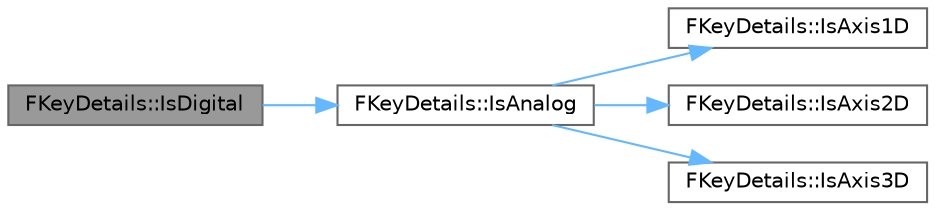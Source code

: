 digraph "FKeyDetails::IsDigital"
{
 // INTERACTIVE_SVG=YES
 // LATEX_PDF_SIZE
  bgcolor="transparent";
  edge [fontname=Helvetica,fontsize=10,labelfontname=Helvetica,labelfontsize=10];
  node [fontname=Helvetica,fontsize=10,shape=box,height=0.2,width=0.4];
  rankdir="LR";
  Node1 [id="Node000001",label="FKeyDetails::IsDigital",height=0.2,width=0.4,color="gray40", fillcolor="grey60", style="filled", fontcolor="black",tooltip=" "];
  Node1 -> Node2 [id="edge1_Node000001_Node000002",color="steelblue1",style="solid",tooltip=" "];
  Node2 [id="Node000002",label="FKeyDetails::IsAnalog",height=0.2,width=0.4,color="grey40", fillcolor="white", style="filled",URL="$d1/d04/structFKeyDetails.html#ab6b1f3c8fc06e451a1923373e4dce846",tooltip=" "];
  Node2 -> Node3 [id="edge2_Node000002_Node000003",color="steelblue1",style="solid",tooltip=" "];
  Node3 [id="Node000003",label="FKeyDetails::IsAxis1D",height=0.2,width=0.4,color="grey40", fillcolor="white", style="filled",URL="$d1/d04/structFKeyDetails.html#a26ef2cf4f2d213c0eccf646a75ddc4c7",tooltip=" "];
  Node2 -> Node4 [id="edge3_Node000002_Node000004",color="steelblue1",style="solid",tooltip=" "];
  Node4 [id="Node000004",label="FKeyDetails::IsAxis2D",height=0.2,width=0.4,color="grey40", fillcolor="white", style="filled",URL="$d1/d04/structFKeyDetails.html#a2ef38e9739bf7d6efa95e4e176a910ff",tooltip=" "];
  Node2 -> Node5 [id="edge4_Node000002_Node000005",color="steelblue1",style="solid",tooltip=" "];
  Node5 [id="Node000005",label="FKeyDetails::IsAxis3D",height=0.2,width=0.4,color="grey40", fillcolor="white", style="filled",URL="$d1/d04/structFKeyDetails.html#a68674d76288b9d1d411b1412aef4c910",tooltip=" "];
}
